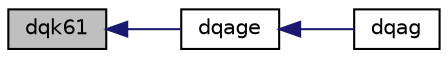 digraph "dqk61"
{
  edge [fontname="Helvetica",fontsize="10",labelfontname="Helvetica",labelfontsize="10"];
  node [fontname="Helvetica",fontsize="10",shape=record];
  rankdir="LR";
  Node1 [label="dqk61",height=0.2,width=0.4,color="black", fillcolor="grey75", style="filled", fontcolor="black"];
  Node1 -> Node2 [dir="back",color="midnightblue",fontsize="10",style="solid",fontname="Helvetica"];
  Node2 [label="dqage",height=0.2,width=0.4,color="black", fillcolor="white", style="filled",URL="$quadpack__double_8f90.html#ac8c0018c86cad0c53fcef0ad4dc13fb2"];
  Node2 -> Node3 [dir="back",color="midnightblue",fontsize="10",style="solid",fontname="Helvetica"];
  Node3 [label="dqag",height=0.2,width=0.4,color="black", fillcolor="white", style="filled",URL="$quadpack__double_8f90.html#a6bfd4e12446f0b8186a5278d2405f3cb"];
}
